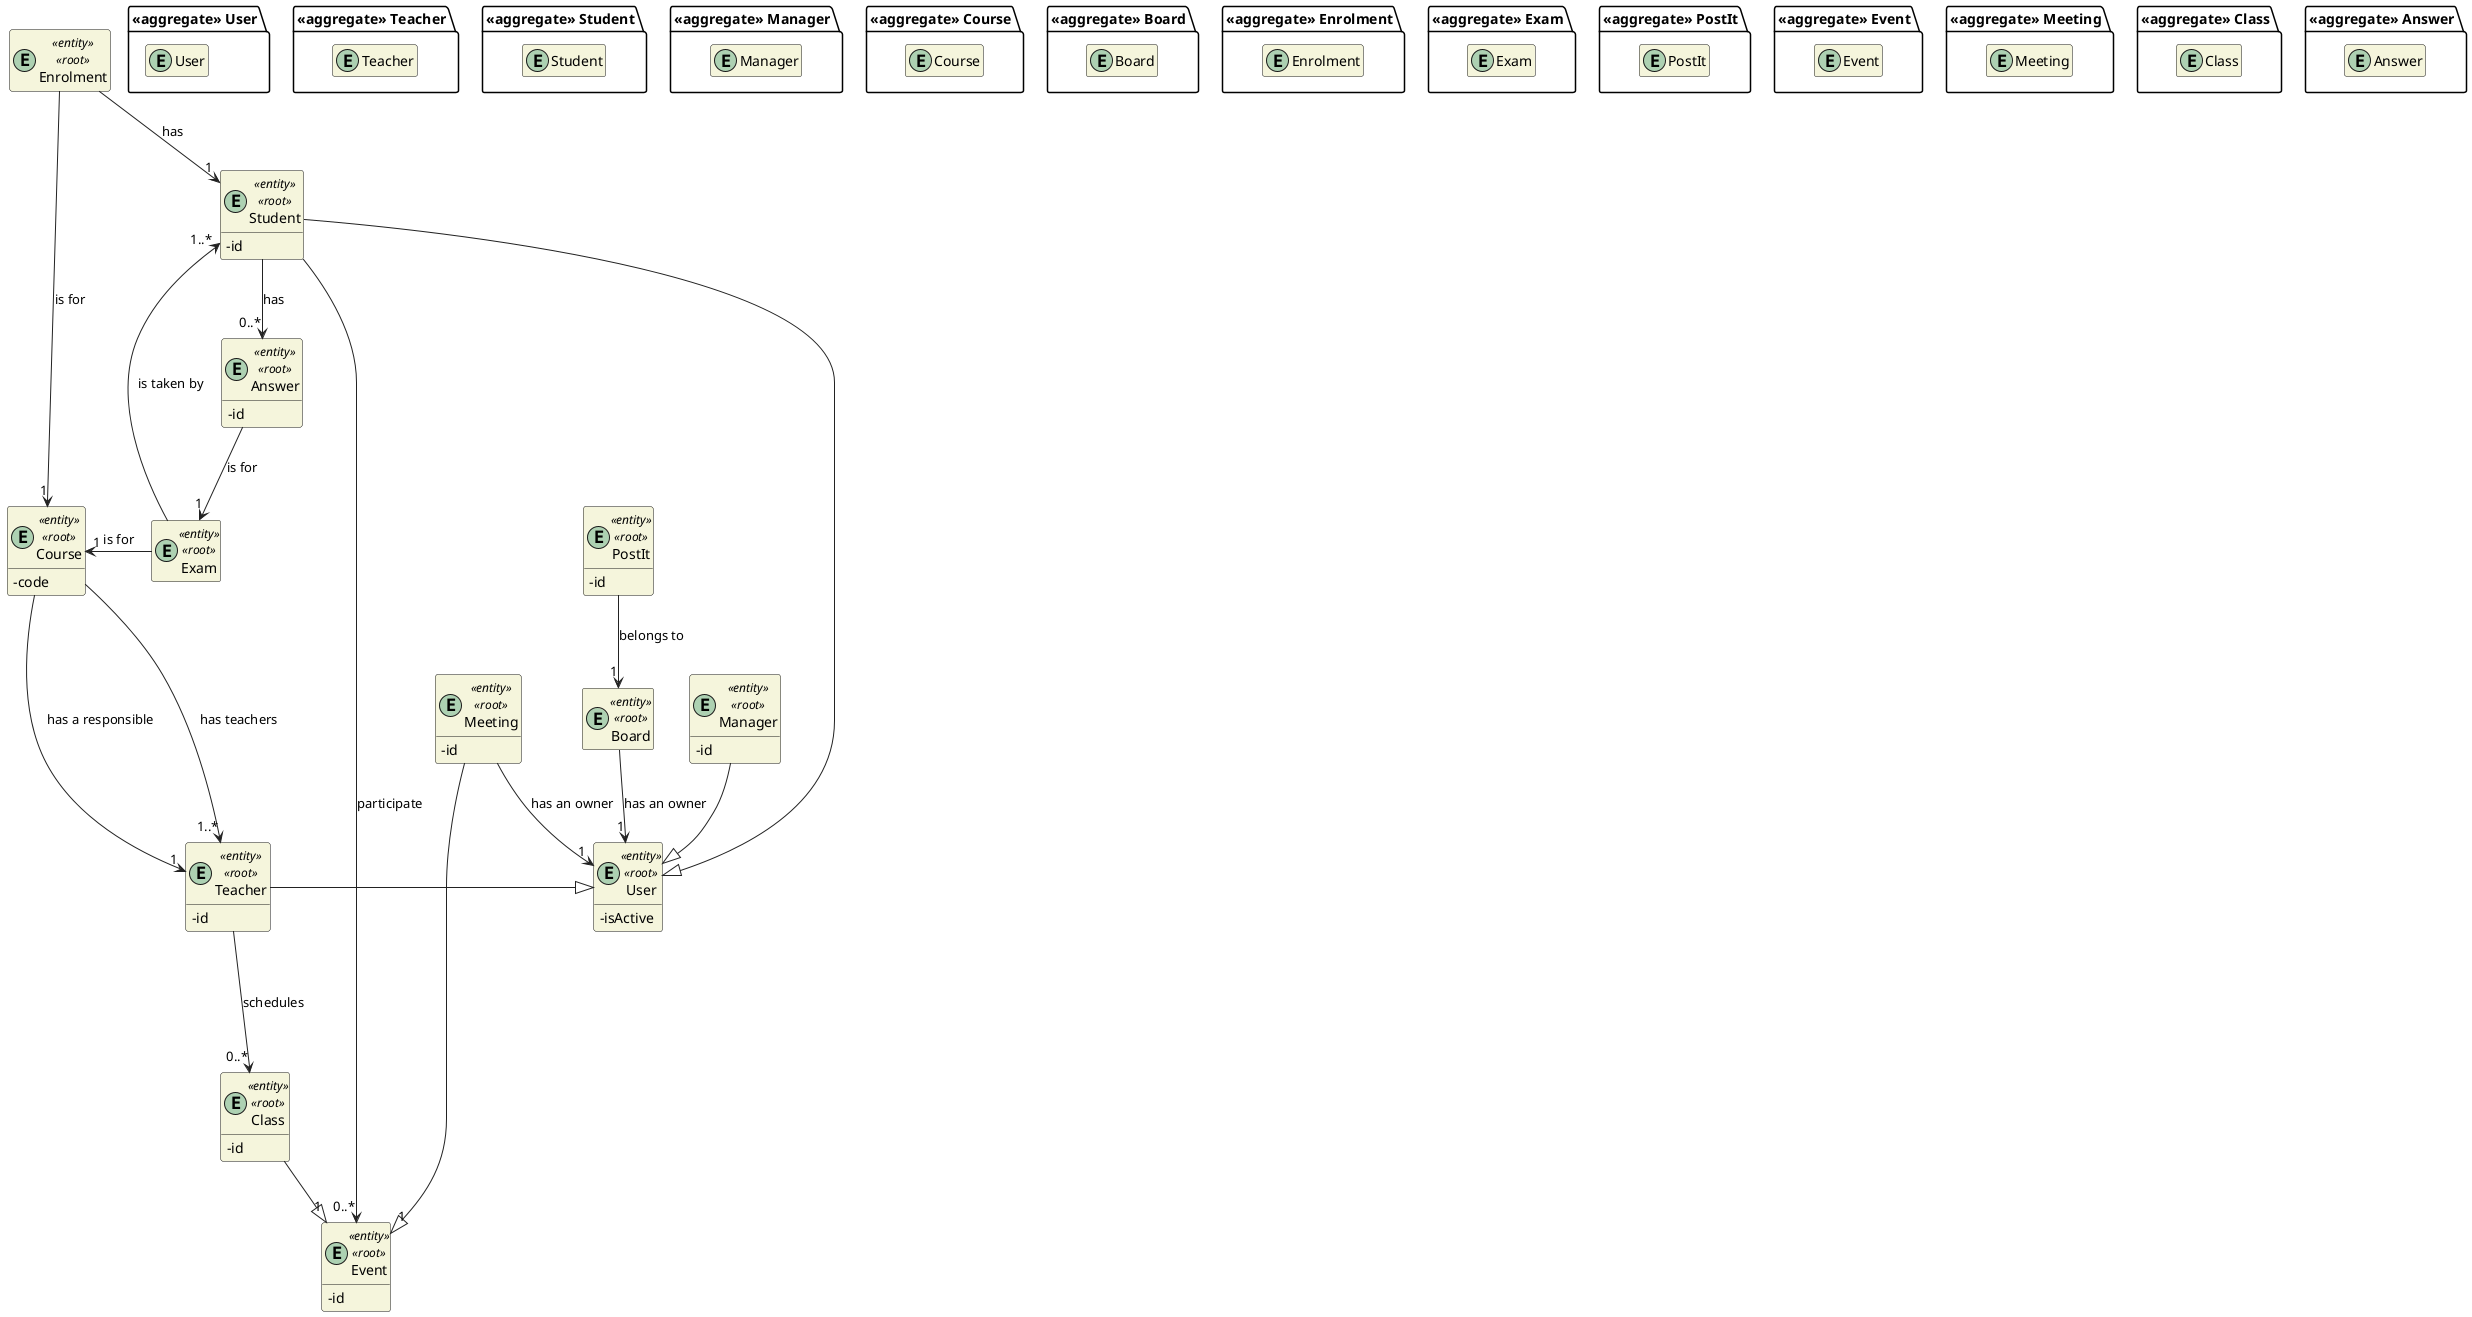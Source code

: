 @startuml DM
'https://plantuml.com/class-diagram

skinparam classAttributeIconSize 0
hide empty attributes
hide empty methods
skinparam classBackgroundColor beige
skinparam ArrowColor #222222

package "<<aggregate>> User" {
    entity User
}

entity User <<entity>> <<root>> {
    - isActive
}

package "<<aggregate>> Teacher" {
    entity Teacher
}


entity Teacher <<entity>> <<root>> {
  -id
}

package "<<aggregate>> Student" {
    entity Student
}

entity Student <<entity>> <<root>> {
  -id
}

package "<<aggregate>> Manager" {
    entity Manager
}

entity Manager <<entity>> <<root>> {
  -id
}

package "<<aggregate>> Course" {
    entity Course
}

entity Course <<entity>> <<root>> {
    - code
}

package "<<aggregate>> Board" {
    entity Board
}

entity Board <<entity>> <<root>> {
}

package "<<aggregate>> Enrolment" {
    entity Enrolment
}

entity Enrolment <<entity>> <<root>> {
}

package "<<aggregate>> Exam" {
    entity Exam
}

entity Exam <<entity>> <<root>> {
}

package "<<aggregate>> PostIt" {
    entity PostIt
}

entity PostIt <<entity>> <<root>> {
    -id
}

package "<<aggregate>> Event" {
    entity Event
}

entity Event <<entity>> <<root>> {
    -id
}

package "<<aggregate>> Meeting" {
    entity Meeting
}

entity Meeting <<entity>> <<root>> {
    -id
}

package "<<aggregate>> Class" {
    entity Class
}

entity Class <<entity>> <<root>> {
    -id
}

package "<<aggregate>> Answer" {
    entity Answer
}

entity Answer <<entity>> <<root>> {
    -id
}

Teacher -|> User 
Student --|> User 
Manager --|> User

Course ---> "1..*" Teacher : has teachers
Course --> "1" Teacher : has a responsible

Enrolment --> "1" Student : has
Enrolment --> "1" Course : is for

Board --> "1" User : has an owner
PostIt --> "1" Board: belongs to

Exam --> "1..*" Student : is taken by
Exam -> "1" Course : is for
Answer --> "1" Exam : is for

Class --|> "1" Event
Meeting -|> "1" Event

Student --> "0..*" Event: participate
Student --> "0..*" Answer : has

Meeting --> "1" User: has an owner
Teacher ---> "0..*" Class: schedules

@enduml
